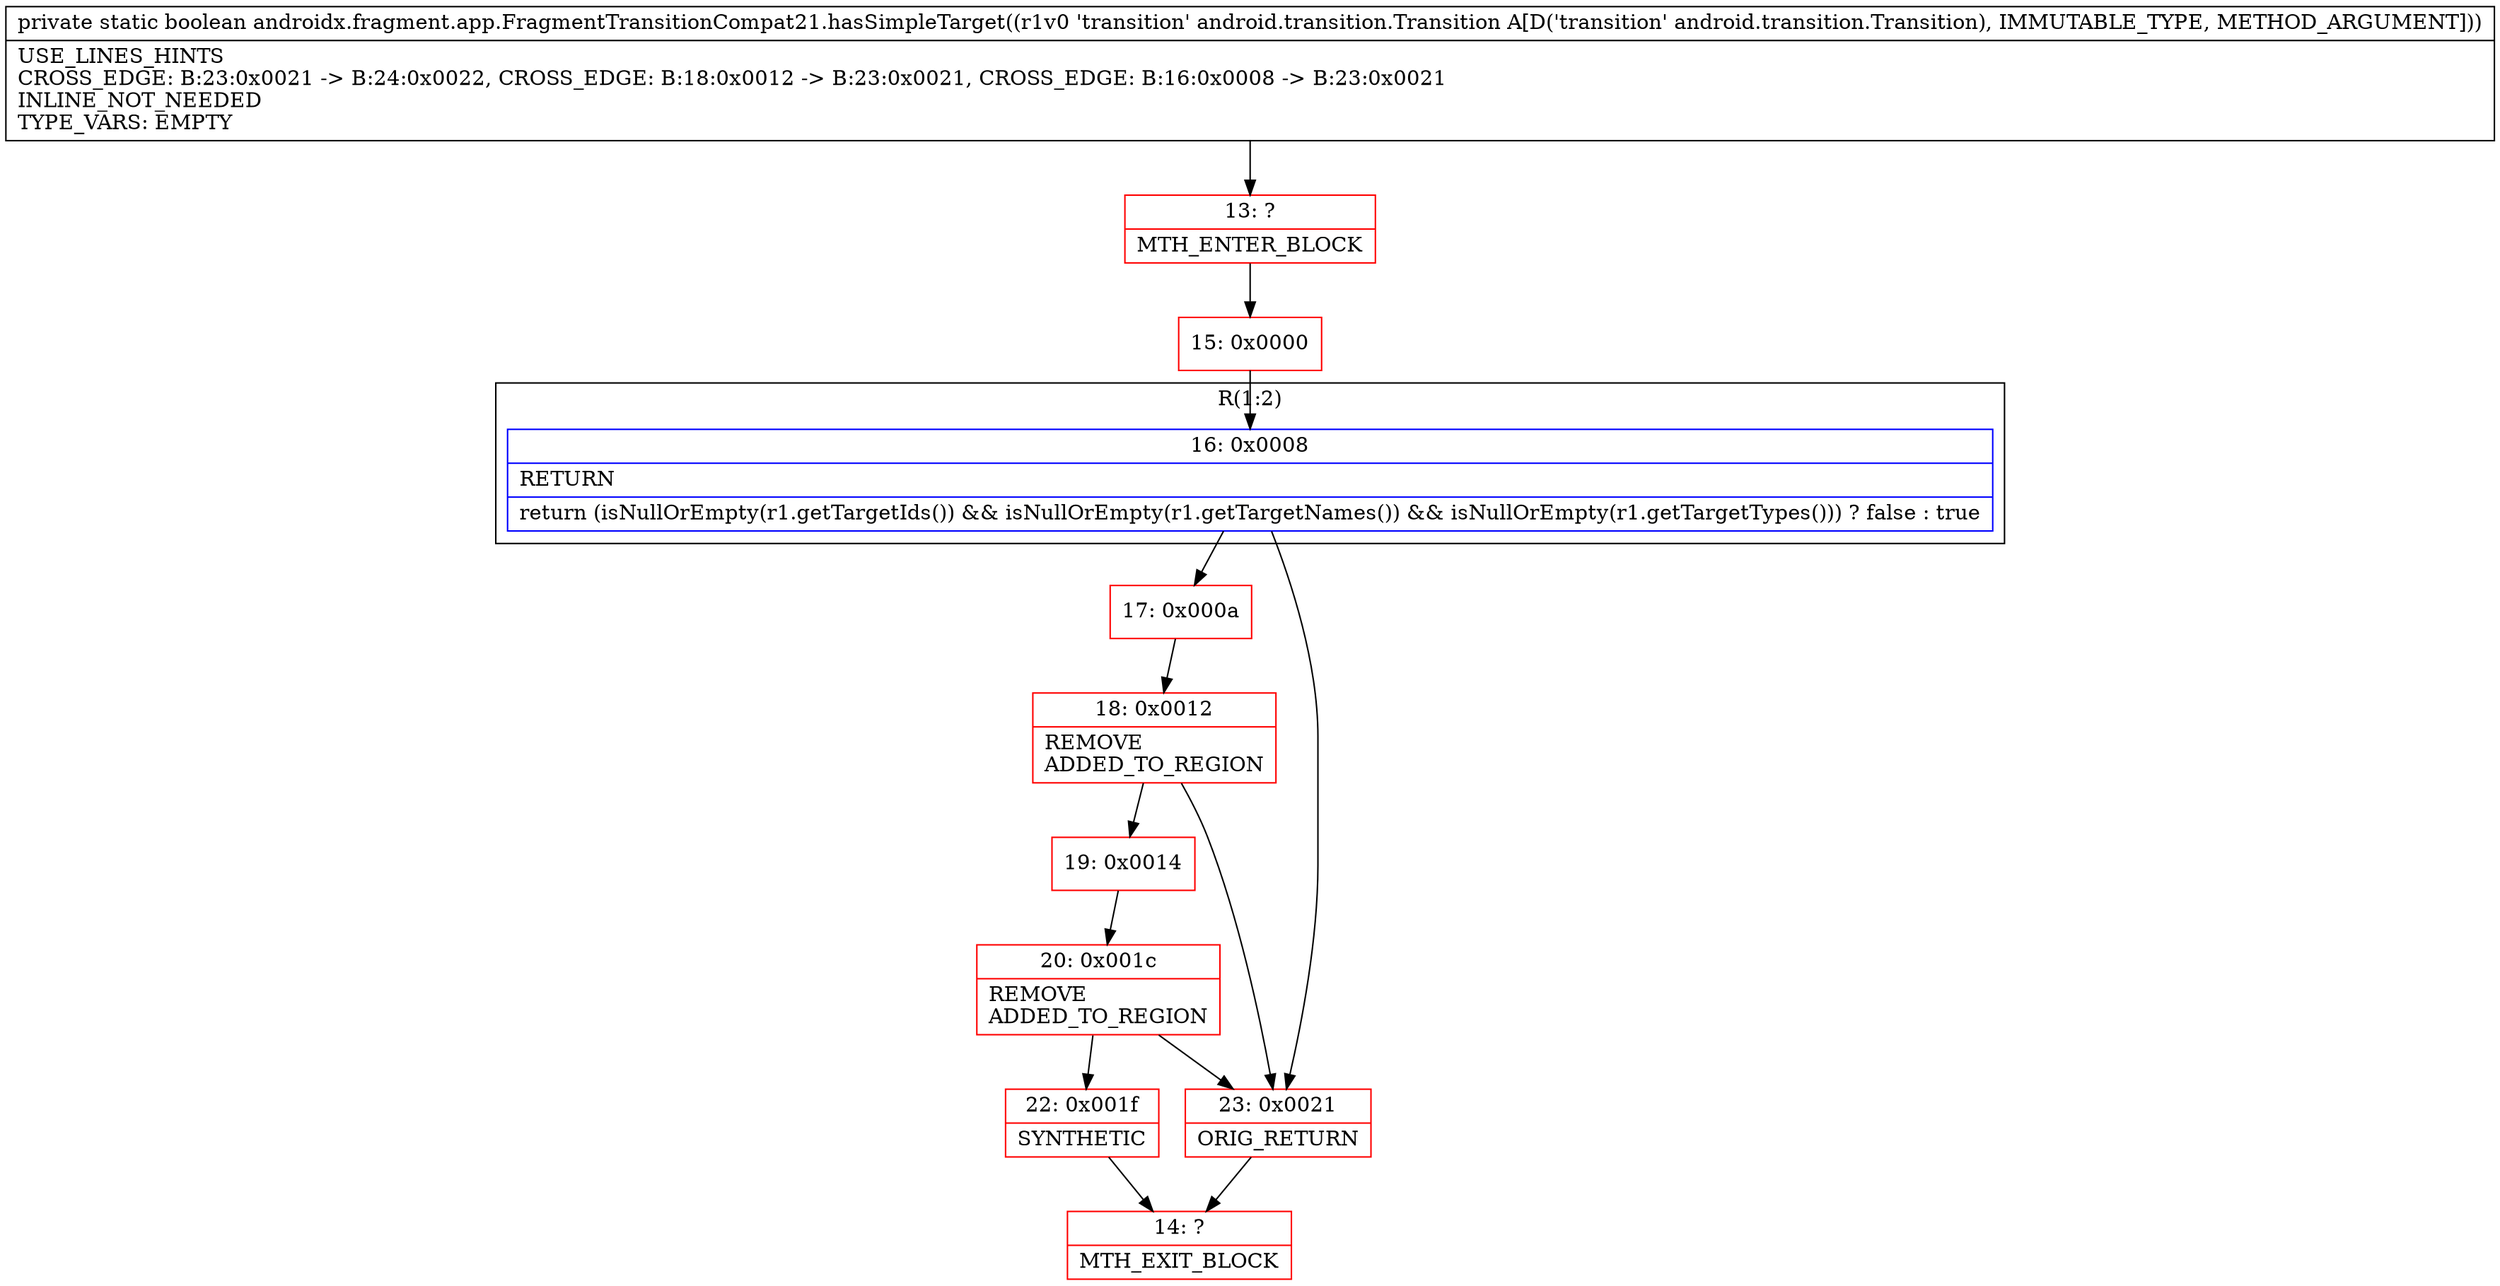 digraph "CFG forandroidx.fragment.app.FragmentTransitionCompat21.hasSimpleTarget(Landroid\/transition\/Transition;)Z" {
subgraph cluster_Region_15211460 {
label = "R(1:2)";
node [shape=record,color=blue];
Node_16 [shape=record,label="{16\:\ 0x0008|RETURN\l|return (isNullOrEmpty(r1.getTargetIds()) && isNullOrEmpty(r1.getTargetNames()) && isNullOrEmpty(r1.getTargetTypes())) ? false : true\l}"];
}
Node_13 [shape=record,color=red,label="{13\:\ ?|MTH_ENTER_BLOCK\l}"];
Node_15 [shape=record,color=red,label="{15\:\ 0x0000}"];
Node_17 [shape=record,color=red,label="{17\:\ 0x000a}"];
Node_18 [shape=record,color=red,label="{18\:\ 0x0012|REMOVE\lADDED_TO_REGION\l}"];
Node_19 [shape=record,color=red,label="{19\:\ 0x0014}"];
Node_20 [shape=record,color=red,label="{20\:\ 0x001c|REMOVE\lADDED_TO_REGION\l}"];
Node_22 [shape=record,color=red,label="{22\:\ 0x001f|SYNTHETIC\l}"];
Node_14 [shape=record,color=red,label="{14\:\ ?|MTH_EXIT_BLOCK\l}"];
Node_23 [shape=record,color=red,label="{23\:\ 0x0021|ORIG_RETURN\l}"];
MethodNode[shape=record,label="{private static boolean androidx.fragment.app.FragmentTransitionCompat21.hasSimpleTarget((r1v0 'transition' android.transition.Transition A[D('transition' android.transition.Transition), IMMUTABLE_TYPE, METHOD_ARGUMENT]))  | USE_LINES_HINTS\lCROSS_EDGE: B:23:0x0021 \-\> B:24:0x0022, CROSS_EDGE: B:18:0x0012 \-\> B:23:0x0021, CROSS_EDGE: B:16:0x0008 \-\> B:23:0x0021\lINLINE_NOT_NEEDED\lTYPE_VARS: EMPTY\l}"];
MethodNode -> Node_13;Node_16 -> Node_17;
Node_16 -> Node_23;
Node_13 -> Node_15;
Node_15 -> Node_16;
Node_17 -> Node_18;
Node_18 -> Node_19;
Node_18 -> Node_23;
Node_19 -> Node_20;
Node_20 -> Node_22;
Node_20 -> Node_23;
Node_22 -> Node_14;
Node_23 -> Node_14;
}

